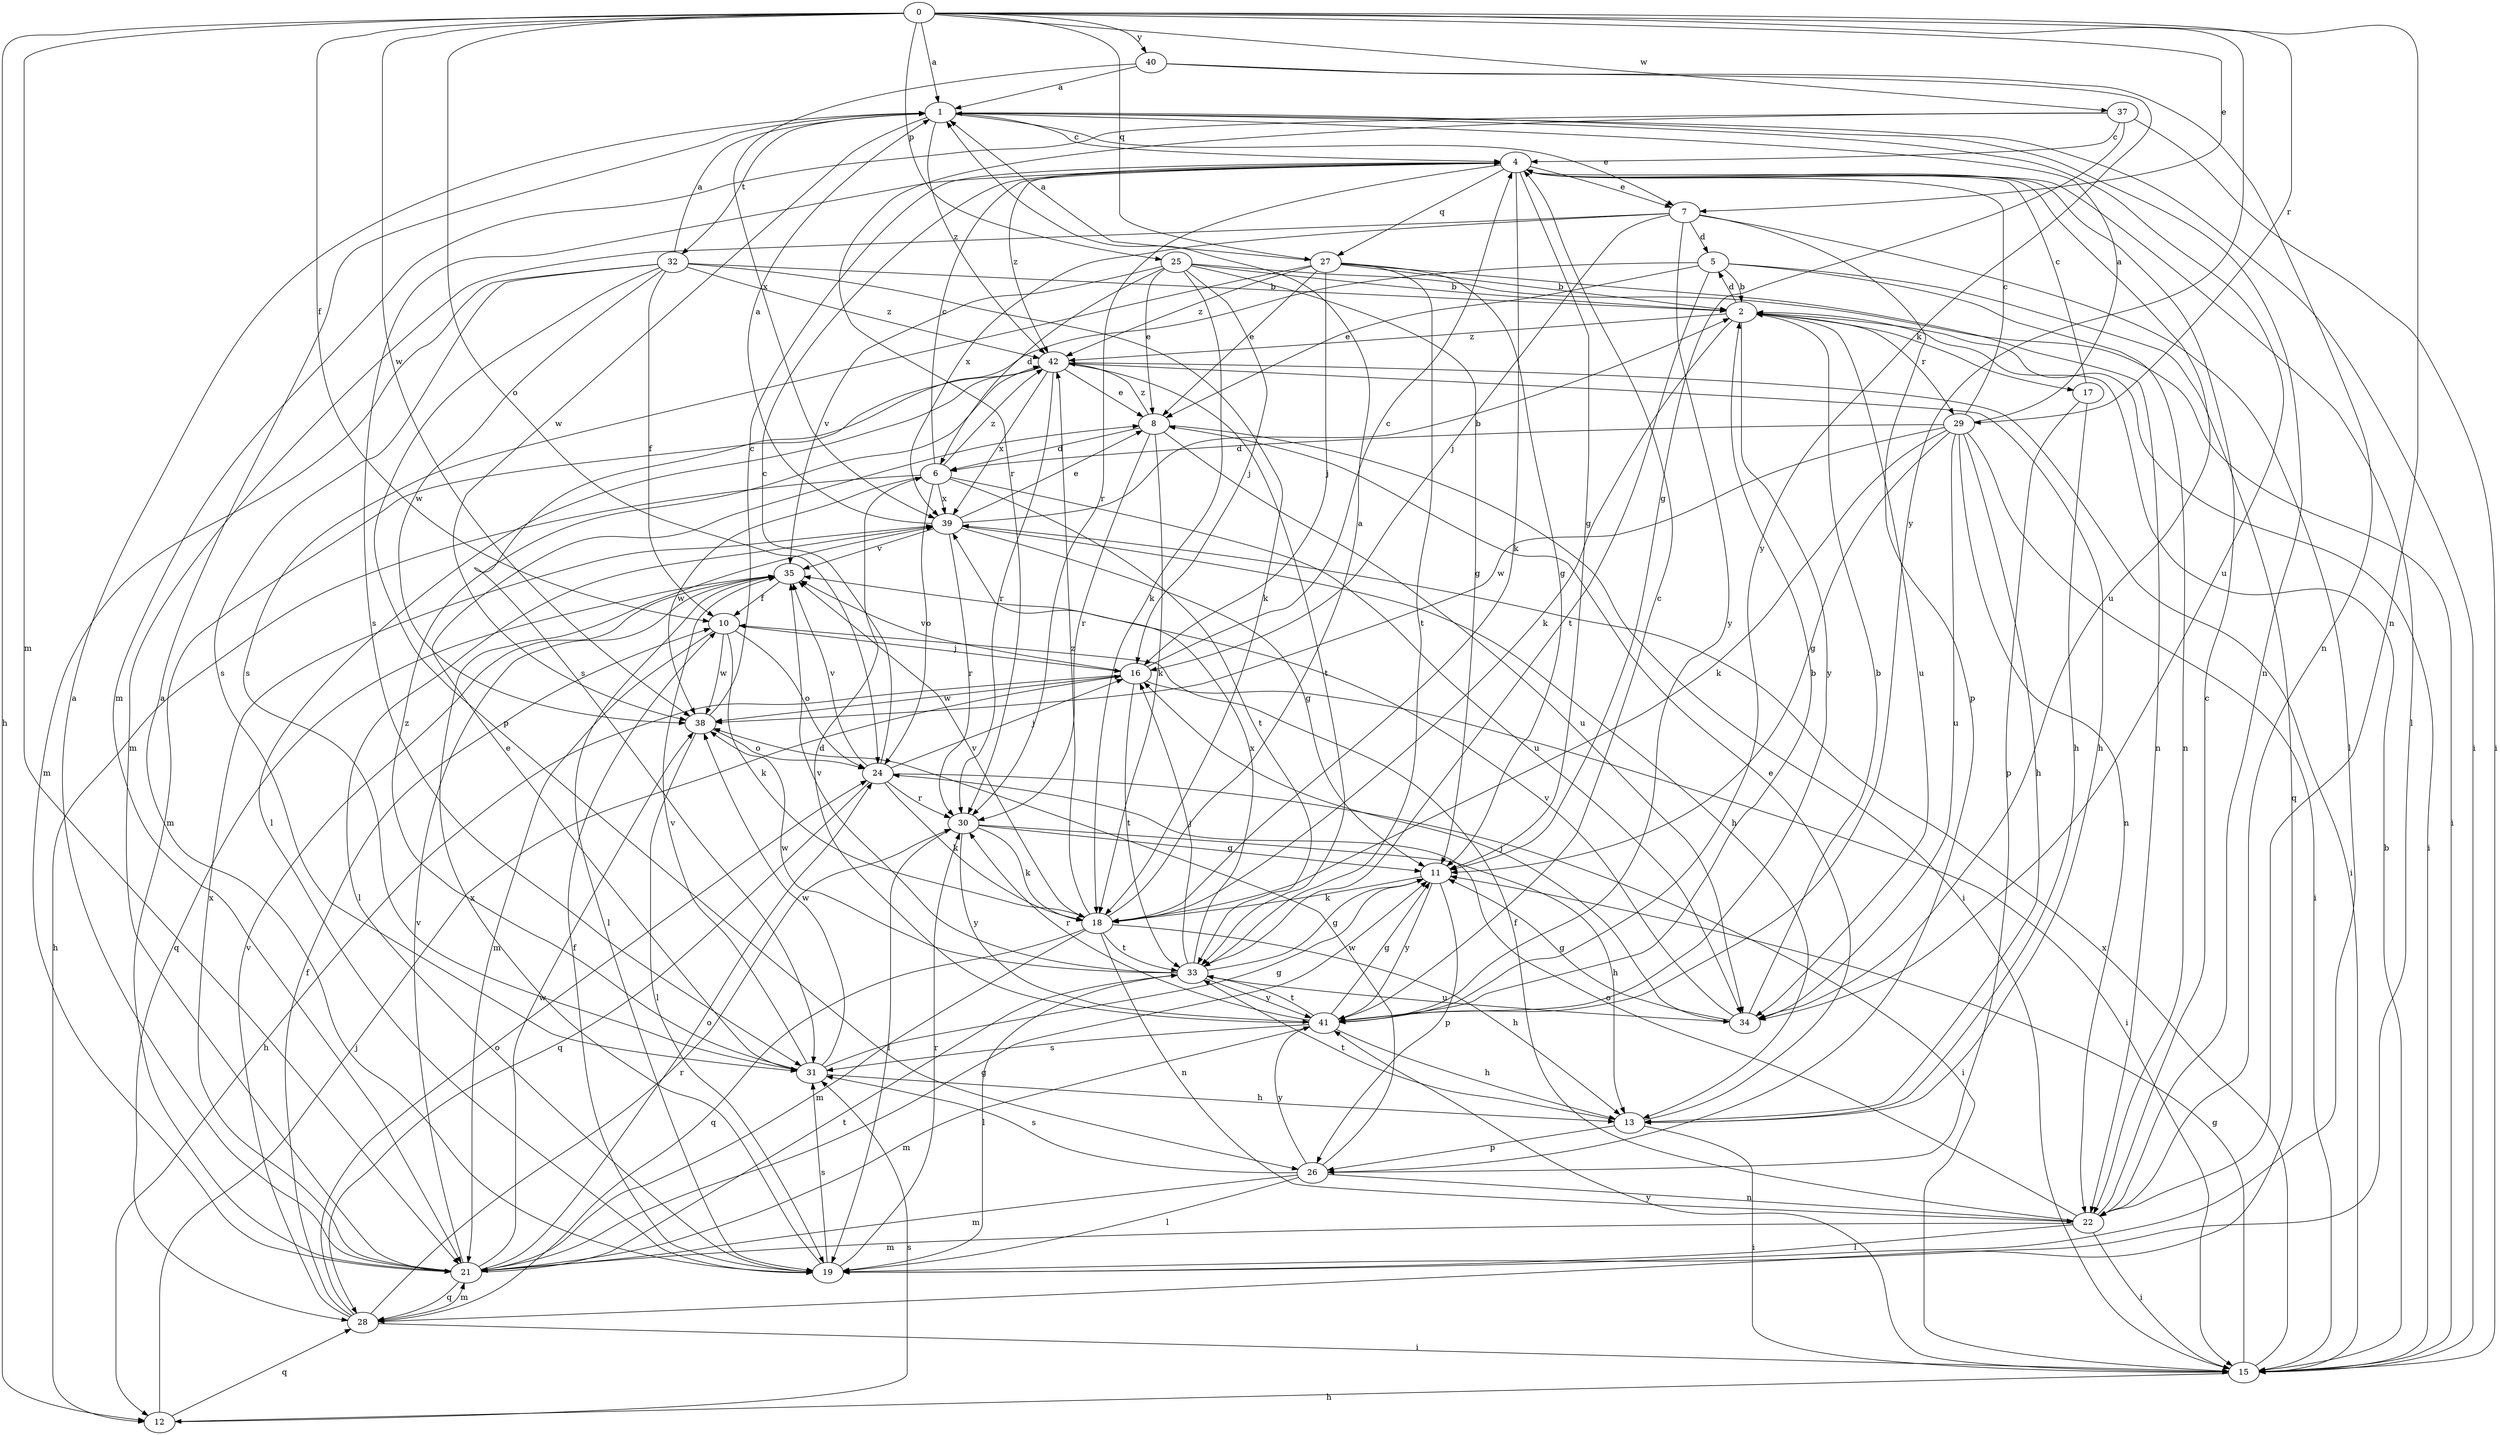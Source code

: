 strict digraph  {
0;
1;
2;
4;
5;
6;
7;
8;
10;
11;
12;
13;
15;
16;
17;
18;
19;
21;
22;
24;
25;
26;
27;
28;
29;
30;
31;
32;
33;
34;
35;
37;
38;
39;
40;
41;
42;
0 -> 1  [label=a];
0 -> 7  [label=e];
0 -> 10  [label=f];
0 -> 12  [label=h];
0 -> 21  [label=m];
0 -> 22  [label=n];
0 -> 24  [label=o];
0 -> 25  [label=p];
0 -> 27  [label=q];
0 -> 29  [label=r];
0 -> 37  [label=w];
0 -> 38  [label=w];
0 -> 40  [label=y];
0 -> 41  [label=y];
1 -> 4  [label=c];
1 -> 7  [label=e];
1 -> 15  [label=i];
1 -> 22  [label=n];
1 -> 32  [label=t];
1 -> 34  [label=u];
1 -> 38  [label=w];
1 -> 42  [label=z];
2 -> 5  [label=d];
2 -> 15  [label=i];
2 -> 17  [label=k];
2 -> 18  [label=k];
2 -> 29  [label=r];
2 -> 34  [label=u];
2 -> 41  [label=y];
2 -> 42  [label=z];
4 -> 7  [label=e];
4 -> 11  [label=g];
4 -> 18  [label=k];
4 -> 19  [label=l];
4 -> 27  [label=q];
4 -> 30  [label=r];
4 -> 31  [label=s];
4 -> 34  [label=u];
4 -> 42  [label=z];
5 -> 2  [label=b];
5 -> 8  [label=e];
5 -> 22  [label=n];
5 -> 28  [label=q];
5 -> 31  [label=s];
5 -> 33  [label=t];
6 -> 4  [label=c];
6 -> 12  [label=h];
6 -> 24  [label=o];
6 -> 33  [label=t];
6 -> 34  [label=u];
6 -> 38  [label=w];
6 -> 39  [label=x];
6 -> 42  [label=z];
7 -> 5  [label=d];
7 -> 16  [label=j];
7 -> 19  [label=l];
7 -> 21  [label=m];
7 -> 26  [label=p];
7 -> 39  [label=x];
7 -> 41  [label=y];
8 -> 6  [label=d];
8 -> 15  [label=i];
8 -> 18  [label=k];
8 -> 30  [label=r];
8 -> 34  [label=u];
8 -> 42  [label=z];
10 -> 16  [label=j];
10 -> 18  [label=k];
10 -> 21  [label=m];
10 -> 24  [label=o];
10 -> 38  [label=w];
11 -> 18  [label=k];
11 -> 26  [label=p];
11 -> 41  [label=y];
12 -> 16  [label=j];
12 -> 28  [label=q];
12 -> 31  [label=s];
13 -> 8  [label=e];
13 -> 15  [label=i];
13 -> 26  [label=p];
13 -> 33  [label=t];
15 -> 2  [label=b];
15 -> 11  [label=g];
15 -> 12  [label=h];
15 -> 39  [label=x];
15 -> 41  [label=y];
16 -> 4  [label=c];
16 -> 12  [label=h];
16 -> 15  [label=i];
16 -> 33  [label=t];
16 -> 35  [label=v];
16 -> 38  [label=w];
17 -> 4  [label=c];
17 -> 13  [label=h];
17 -> 26  [label=p];
18 -> 1  [label=a];
18 -> 13  [label=h];
18 -> 21  [label=m];
18 -> 22  [label=n];
18 -> 28  [label=q];
18 -> 33  [label=t];
18 -> 35  [label=v];
18 -> 42  [label=z];
19 -> 1  [label=a];
19 -> 10  [label=f];
19 -> 30  [label=r];
19 -> 31  [label=s];
19 -> 39  [label=x];
21 -> 1  [label=a];
21 -> 11  [label=g];
21 -> 24  [label=o];
21 -> 28  [label=q];
21 -> 33  [label=t];
21 -> 35  [label=v];
21 -> 38  [label=w];
21 -> 39  [label=x];
22 -> 4  [label=c];
22 -> 10  [label=f];
22 -> 15  [label=i];
22 -> 19  [label=l];
22 -> 21  [label=m];
22 -> 24  [label=o];
24 -> 4  [label=c];
24 -> 15  [label=i];
24 -> 16  [label=j];
24 -> 18  [label=k];
24 -> 28  [label=q];
24 -> 30  [label=r];
24 -> 35  [label=v];
25 -> 2  [label=b];
25 -> 6  [label=d];
25 -> 8  [label=e];
25 -> 11  [label=g];
25 -> 15  [label=i];
25 -> 16  [label=j];
25 -> 18  [label=k];
25 -> 35  [label=v];
26 -> 19  [label=l];
26 -> 21  [label=m];
26 -> 22  [label=n];
26 -> 31  [label=s];
26 -> 38  [label=w];
26 -> 41  [label=y];
27 -> 1  [label=a];
27 -> 2  [label=b];
27 -> 8  [label=e];
27 -> 11  [label=g];
27 -> 16  [label=j];
27 -> 22  [label=n];
27 -> 31  [label=s];
27 -> 33  [label=t];
27 -> 42  [label=z];
28 -> 10  [label=f];
28 -> 15  [label=i];
28 -> 21  [label=m];
28 -> 24  [label=o];
28 -> 30  [label=r];
28 -> 35  [label=v];
29 -> 1  [label=a];
29 -> 4  [label=c];
29 -> 6  [label=d];
29 -> 11  [label=g];
29 -> 13  [label=h];
29 -> 15  [label=i];
29 -> 18  [label=k];
29 -> 22  [label=n];
29 -> 34  [label=u];
29 -> 38  [label=w];
30 -> 11  [label=g];
30 -> 13  [label=h];
30 -> 18  [label=k];
30 -> 19  [label=l];
30 -> 41  [label=y];
31 -> 8  [label=e];
31 -> 11  [label=g];
31 -> 13  [label=h];
31 -> 35  [label=v];
31 -> 38  [label=w];
31 -> 42  [label=z];
32 -> 1  [label=a];
32 -> 2  [label=b];
32 -> 10  [label=f];
32 -> 18  [label=k];
32 -> 21  [label=m];
32 -> 26  [label=p];
32 -> 31  [label=s];
32 -> 38  [label=w];
32 -> 42  [label=z];
33 -> 11  [label=g];
33 -> 16  [label=j];
33 -> 19  [label=l];
33 -> 34  [label=u];
33 -> 35  [label=v];
33 -> 38  [label=w];
33 -> 39  [label=x];
33 -> 41  [label=y];
34 -> 2  [label=b];
34 -> 11  [label=g];
34 -> 16  [label=j];
34 -> 35  [label=v];
35 -> 10  [label=f];
35 -> 19  [label=l];
35 -> 28  [label=q];
37 -> 4  [label=c];
37 -> 11  [label=g];
37 -> 15  [label=i];
37 -> 21  [label=m];
37 -> 30  [label=r];
38 -> 4  [label=c];
38 -> 19  [label=l];
38 -> 24  [label=o];
39 -> 1  [label=a];
39 -> 2  [label=b];
39 -> 8  [label=e];
39 -> 11  [label=g];
39 -> 13  [label=h];
39 -> 19  [label=l];
39 -> 30  [label=r];
39 -> 35  [label=v];
40 -> 1  [label=a];
40 -> 22  [label=n];
40 -> 39  [label=x];
40 -> 41  [label=y];
41 -> 2  [label=b];
41 -> 4  [label=c];
41 -> 6  [label=d];
41 -> 11  [label=g];
41 -> 13  [label=h];
41 -> 21  [label=m];
41 -> 30  [label=r];
41 -> 31  [label=s];
41 -> 33  [label=t];
42 -> 8  [label=e];
42 -> 13  [label=h];
42 -> 15  [label=i];
42 -> 19  [label=l];
42 -> 21  [label=m];
42 -> 30  [label=r];
42 -> 33  [label=t];
42 -> 39  [label=x];
}
